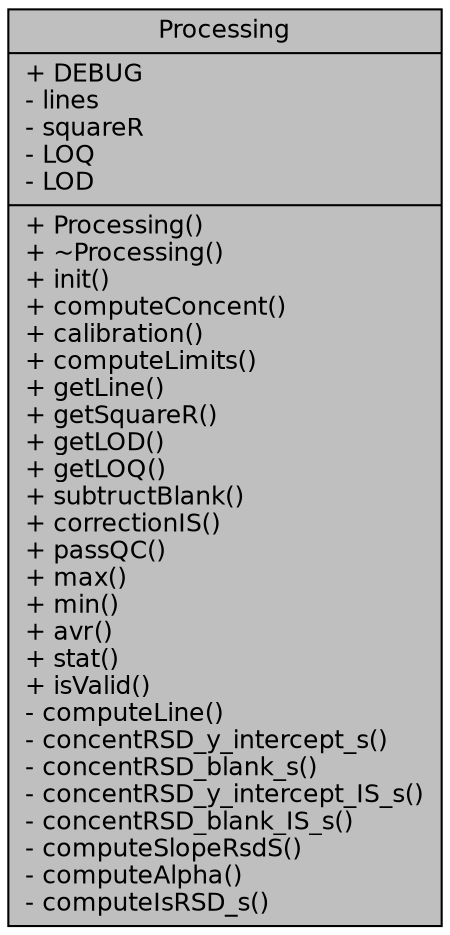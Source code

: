 digraph "Processing"
{
 // INTERACTIVE_SVG=YES
  edge [fontname="Helvetica",fontsize="12",labelfontname="Helvetica",labelfontsize="12"];
  node [fontname="Helvetica",fontsize="12",shape=record];
  Node1 [label="{Processing\n|+ DEBUG\l- lines\l- squareR\l- LOQ\l- LOD\l|+ Processing()\l+ ~Processing()\l+ init()\l+ computeConcent()\l+ calibration()\l+ computeLimits()\l+ getLine()\l+ getSquareR()\l+ getLOD()\l+ getLOQ()\l+ subtructBlank()\l+ correctionIS()\l+ passQC()\l+ max()\l+ min()\l+ avr()\l+ stat()\l+ isValid()\l- computeLine()\l- concentRSD_y_intercept_s()\l- concentRSD_blank_s()\l- concentRSD_y_intercept_IS_s()\l- concentRSD_blank_IS_s()\l- computeSlopeRsdS()\l- computeAlpha()\l- computeIsRSD_s()\l}",height=0.2,width=0.4,color="black", fillcolor="grey75", style="filled" fontcolor="black"];
}

